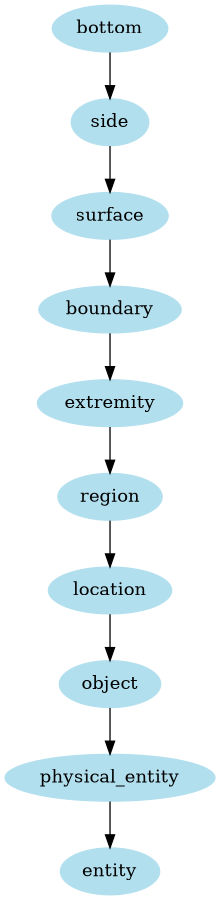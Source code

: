 digraph unix {
	node [color=lightblue2 style=filled]
	size="6,6"
	bottom -> side
	side -> surface
	surface -> boundary
	boundary -> extremity
	extremity -> region
	region -> location
	location -> object
	object -> physical_entity
	physical_entity -> entity
}
